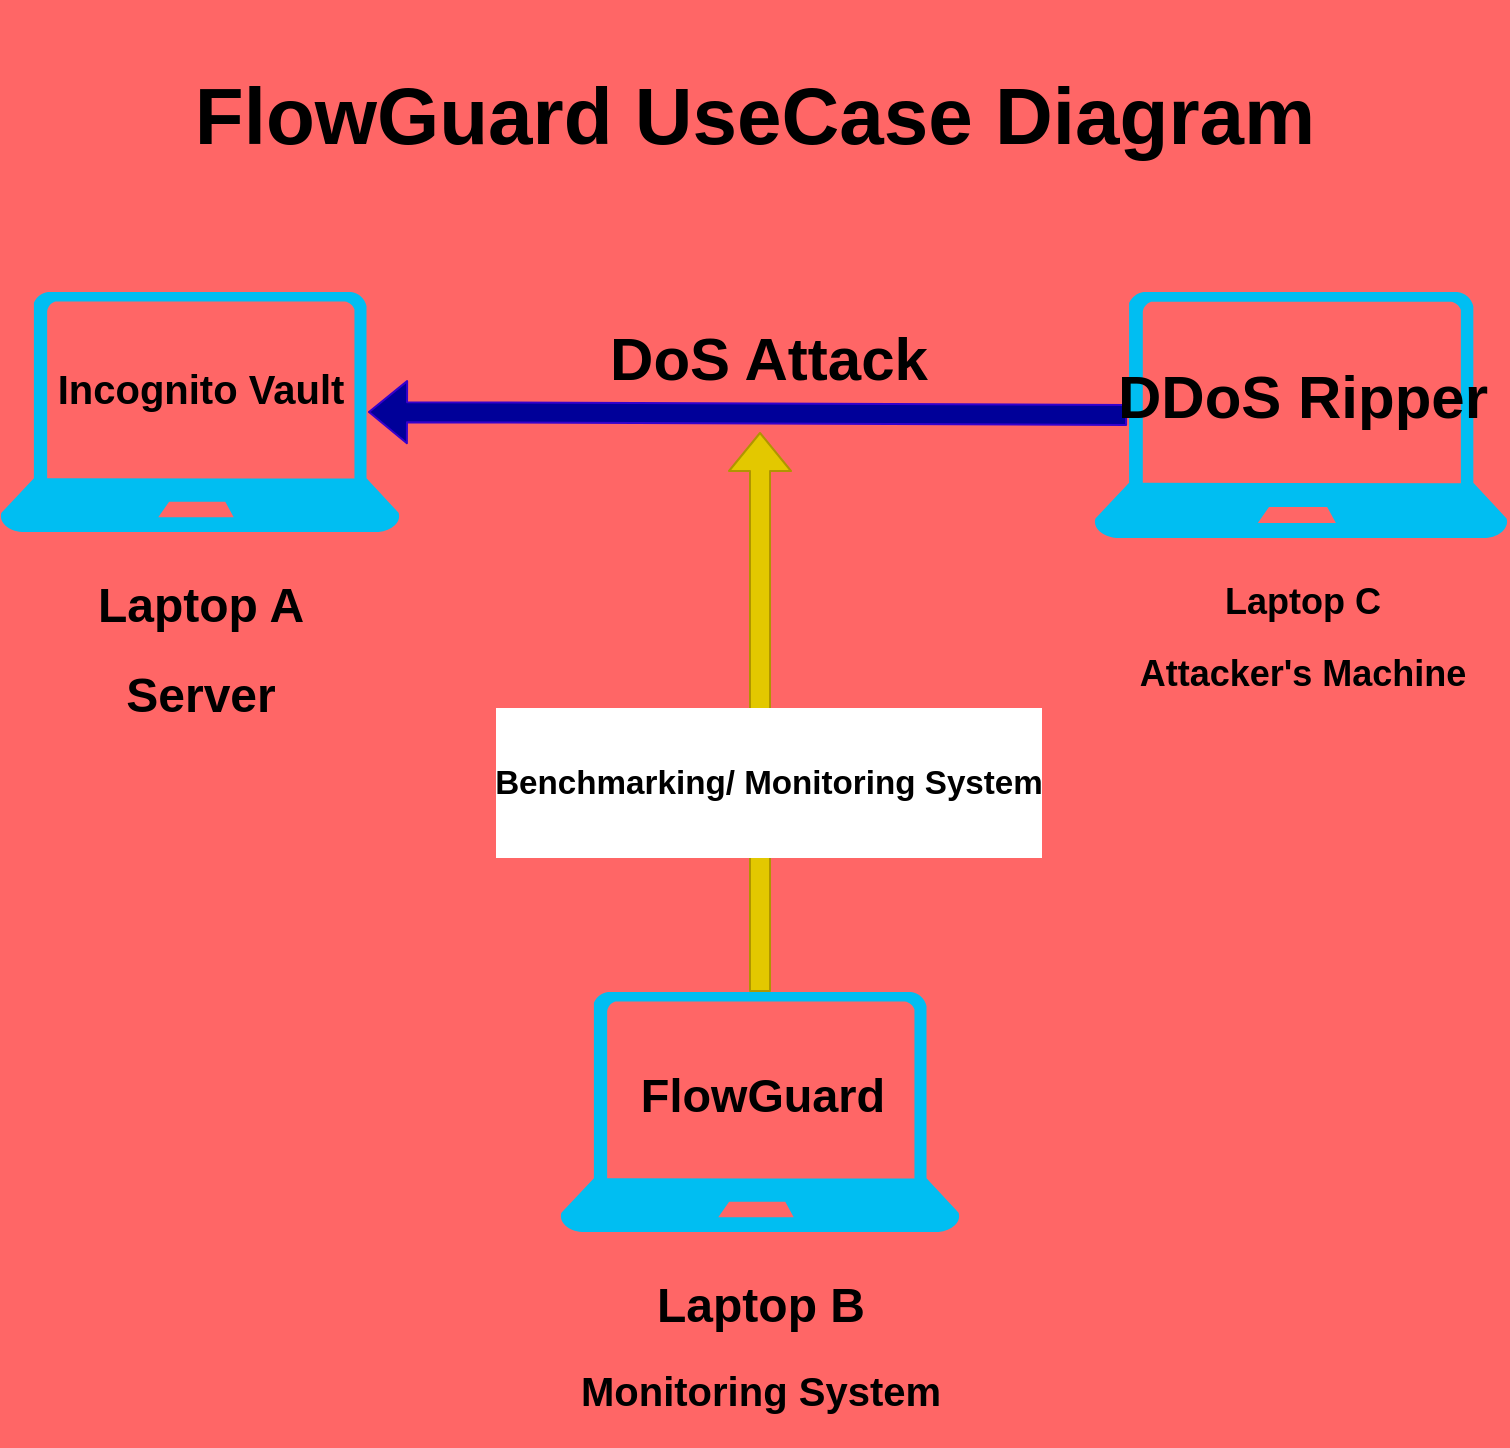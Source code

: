 <mxfile>
    <diagram id="Fwr0fFFvtyeNWMPg-4hq" name="Page-1">
        <mxGraphModel dx="1048" dy="1740" grid="0" gridSize="10" guides="1" tooltips="1" connect="1" arrows="1" fold="1" page="1" pageScale="1" pageWidth="850" pageHeight="1100" background="#FF6666" math="0" shadow="0">
            <root>
                <mxCell id="0"/>
                <mxCell id="1" parent="0"/>
                <mxCell id="3" value="&lt;h1&gt;&lt;b&gt;Laptop A&lt;/b&gt;&lt;/h1&gt;&lt;h1&gt;&lt;b&gt;Server&lt;/b&gt;&lt;br&gt;&lt;/h1&gt;" style="verticalLabelPosition=bottom;html=1;verticalAlign=top;align=center;strokeColor=none;fillColor=#00BEF2;shape=mxgraph.azure.laptop;pointerEvents=1;" parent="1" vertex="1">
                    <mxGeometry x="60" y="40" width="200" height="120" as="geometry"/>
                </mxCell>
                <mxCell id="4" value="&lt;h2&gt;&lt;b&gt;Laptop C&lt;/b&gt;&lt;/h2&gt;&lt;h2&gt;Attacker's Machine&lt;/h2&gt;" style="verticalLabelPosition=bottom;html=1;verticalAlign=top;align=center;strokeColor=none;fillColor=#00BEF2;shape=mxgraph.azure.laptop;pointerEvents=1;" parent="1" vertex="1">
                    <mxGeometry x="607" y="40" width="207" height="123" as="geometry"/>
                </mxCell>
                <mxCell id="5" value="&lt;h1&gt;Laptop B&lt;/h1&gt;&lt;h2&gt;&lt;b style=&quot;background-color: initial;&quot;&gt;&lt;font style=&quot;font-size: 20px;&quot;&gt;Monitoring System&lt;/font&gt;&lt;/b&gt;&lt;/h2&gt;" style="verticalLabelPosition=bottom;html=1;verticalAlign=top;align=center;strokeColor=none;fillColor=#00BEF2;shape=mxgraph.azure.laptop;pointerEvents=1;" parent="1" vertex="1">
                    <mxGeometry x="340" y="390" width="200" height="120" as="geometry"/>
                </mxCell>
                <mxCell id="6" value="" style="shape=flexArrow;endArrow=classic;html=1;exitX=0.08;exitY=0.5;exitDx=0;exitDy=0;exitPerimeter=0;entryX=0.92;entryY=0.5;entryDx=0;entryDy=0;entryPerimeter=0;fillColor=#000099;strokeColor=#3700CC;" parent="1" source="4" target="3" edge="1">
                    <mxGeometry width="50" height="50" relative="1" as="geometry">
                        <mxPoint x="320" y="125" as="sourcePoint"/>
                        <mxPoint x="370" y="75" as="targetPoint"/>
                    </mxGeometry>
                </mxCell>
                <mxCell id="7" value="" style="shape=flexArrow;endArrow=classic;html=1;exitX=0.5;exitY=0;exitDx=0;exitDy=0;exitPerimeter=0;fillColor=#e3c800;strokeColor=#B09500;" parent="1" source="5" edge="1">
                    <mxGeometry width="50" height="50" relative="1" as="geometry">
                        <mxPoint x="550" y="410" as="sourcePoint"/>
                        <mxPoint x="440" y="110" as="targetPoint"/>
                    </mxGeometry>
                </mxCell>
                <mxCell id="8" value="&lt;h5&gt;&lt;b&gt;Benchmarking/ Monitoring System&lt;/b&gt;&lt;/h5&gt;" style="edgeLabel;html=1;align=center;verticalAlign=middle;resizable=0;points=[];fontSize=20;" parent="7" vertex="1" connectable="0">
                    <mxGeometry x="-0.25" y="-4" relative="1" as="geometry">
                        <mxPoint as="offset"/>
                    </mxGeometry>
                </mxCell>
                <mxCell id="9" value="&lt;h2&gt;&lt;b&gt;DoS Attack&lt;/b&gt;&lt;/h2&gt;" style="text;html=1;align=center;verticalAlign=middle;resizable=0;points=[];autosize=1;strokeColor=none;fillColor=none;fontSize=20;" parent="1" vertex="1">
                    <mxGeometry x="355" y="24" width="177" height="98" as="geometry"/>
                </mxCell>
                <mxCell id="10" value="&lt;h4&gt;&lt;b&gt;Incognito Vault&lt;/b&gt;&lt;/h4&gt;" style="text;html=1;align=center;verticalAlign=middle;resizable=0;points=[];autosize=1;strokeColor=none;fillColor=none;fontSize=20;" parent="1" vertex="1">
                    <mxGeometry x="79.5" y="43" width="161" height="89" as="geometry"/>
                </mxCell>
                <mxCell id="11" value="&lt;h2&gt;DDoS Ripper&lt;/h2&gt;" style="text;html=1;align=center;verticalAlign=middle;resizable=0;points=[];autosize=1;strokeColor=none;fillColor=none;fontSize=20;" parent="1" vertex="1">
                    <mxGeometry x="609" y="43" width="203" height="98" as="geometry"/>
                </mxCell>
                <mxCell id="12" value="&lt;h3&gt;&lt;b&gt;FlowGuard&lt;/b&gt;&lt;/h3&gt;" style="text;html=1;align=center;verticalAlign=middle;resizable=0;points=[];autosize=1;strokeColor=none;fillColor=none;fontSize=20;" parent="1" vertex="1">
                    <mxGeometry x="370.5" y="398" width="140" height="87" as="geometry"/>
                </mxCell>
                <mxCell id="13" value="&lt;h1&gt;FlowGuard UseCase Diagram&lt;/h1&gt;" style="text;html=1;align=center;verticalAlign=middle;resizable=0;points=[];autosize=1;strokeColor=none;fillColor=none;fontSize=20;" parent="1" vertex="1">
                    <mxGeometry x="148" y="-106" width="578" height="114" as="geometry"/>
                </mxCell>
            </root>
        </mxGraphModel>
    </diagram>
</mxfile>